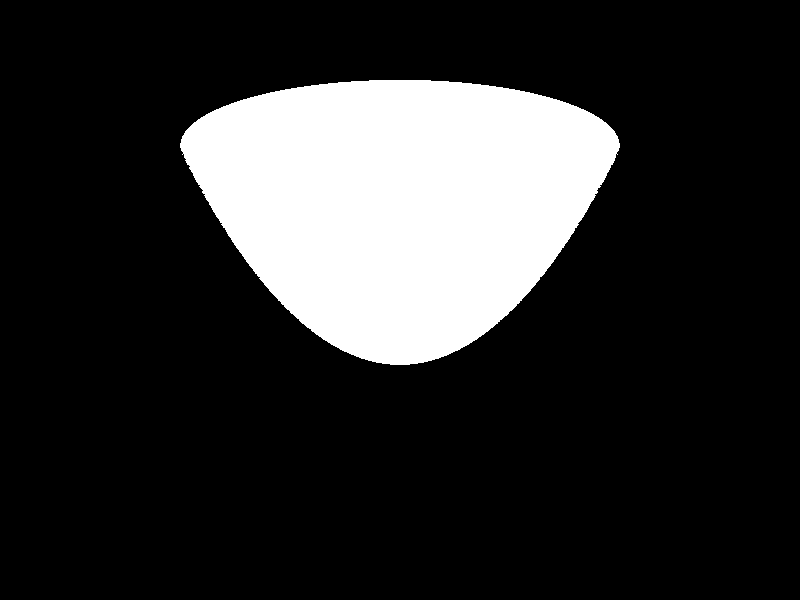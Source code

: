 #declare RR = 4;
#switch (clock) 
#case (0)
   #declare VP = <RR,0,0>;
   #break
#case (1)
   #declare VP = <0,0,RR>;
   #break
#case (2)
   #declare VP = <0.7*RR,0,0.7*RR>;
   #break
#case (3)
   #declare VP = <0.7*RR,0.7*RR,0.7*RR>;
   #break
#end

camera {
   location VP
   up y
   right x
   angle 60
   sky <0,0,1>
   look_at <0,0,0.5>
}

light_source {
  <15,0,0>
  color rgb <1,0.5,0.5>
}
light_source {
  <0,15,0>
  color rgb <0.5,1.0,0.5>
}
light_source {
  <0,0,15>
  color rgb <0.5,0.5,1.0>
}

#declare C = 1;

#declare dz = 0.001;
#declare dtheta = radians(2);

#declare N = 20;

lathe {
	//linear_spline
	//quadratic_spline
	cubic_spline
	N+1,
	<-0.01,0>
	#declare i = 0;
	#while (i < N) 
		#declare x1 = 1.4*i/N;
		<x1,x1*x1/C>
		#if (i < N-1)
		,
		#end
		#declare i = i + 1;
	#end // i
	rotate <90,0,0>
   texture {
      pigment { color rgb <1,1,1> }
      finish { ambient 0.2 diffuse 0.6 specular 0.3 }
   }
}

